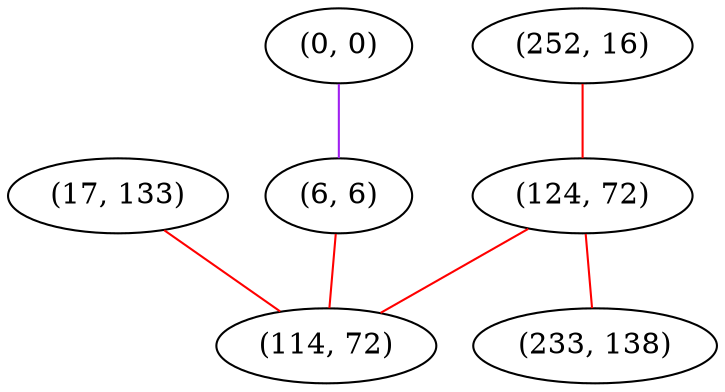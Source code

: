 graph "" {
"(17, 133)";
"(0, 0)";
"(252, 16)";
"(6, 6)";
"(124, 72)";
"(233, 138)";
"(114, 72)";
"(17, 133)" -- "(114, 72)"  [color=red, key=0, weight=1];
"(0, 0)" -- "(6, 6)"  [color=purple, key=0, weight=4];
"(252, 16)" -- "(124, 72)"  [color=red, key=0, weight=1];
"(6, 6)" -- "(114, 72)"  [color=red, key=0, weight=1];
"(124, 72)" -- "(233, 138)"  [color=red, key=0, weight=1];
"(124, 72)" -- "(114, 72)"  [color=red, key=0, weight=1];
}
